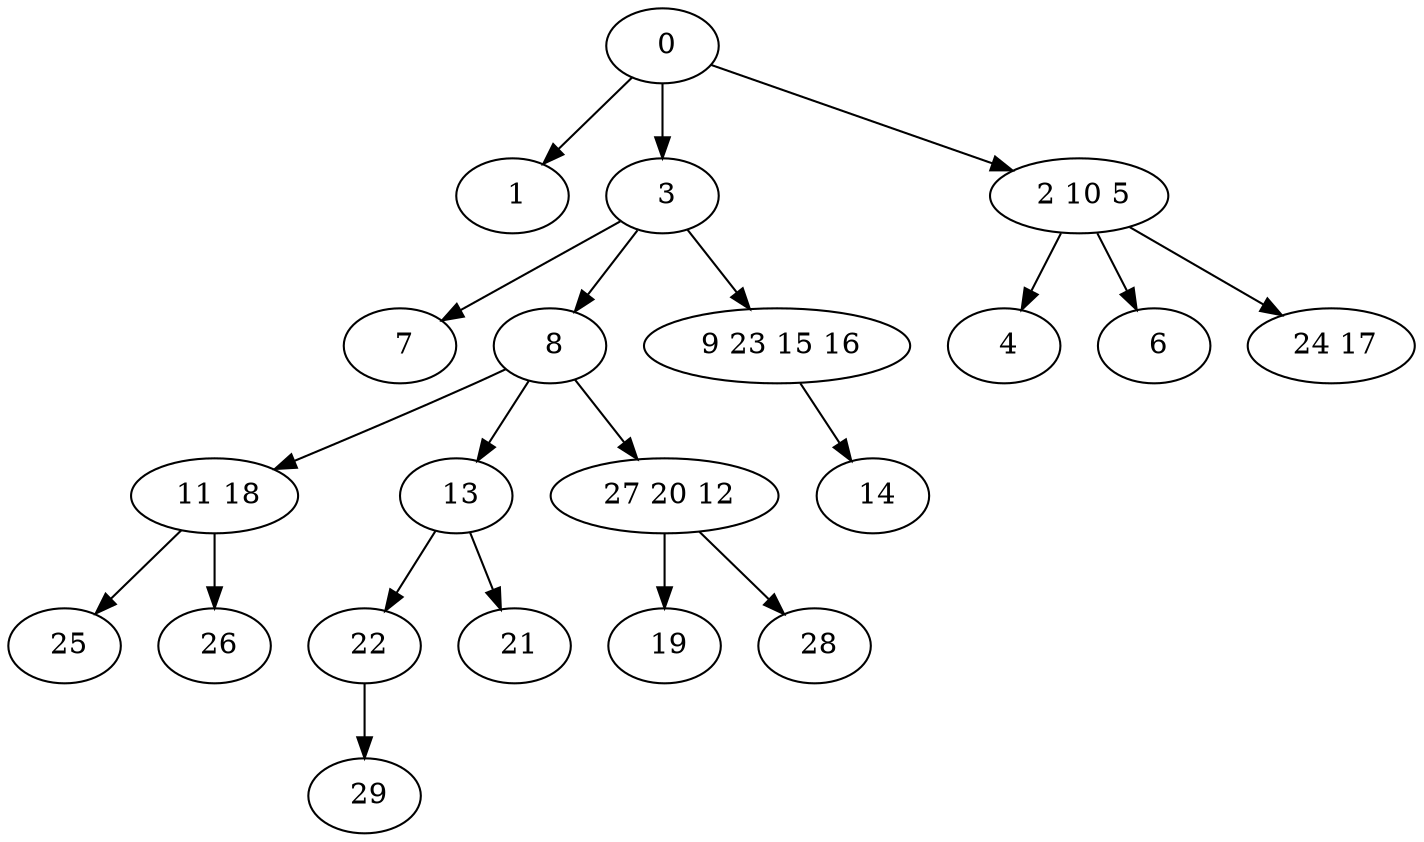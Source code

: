 digraph mytree {
" 0" -> " 1";
" 0" -> " 3";
" 0" -> " 2 10 5";
" 1";
" 3" -> " 7";
" 3" -> " 8";
" 3" -> " 9 23 15 16";
" 2 10 5" -> " 4";
" 2 10 5" -> " 6";
" 2 10 5" -> " 24 17";
" 7";
" 8" -> " 11 18";
" 8" -> " 13";
" 8" -> " 27 20 12";
" 9 23 15 16" -> " 14";
" 11 18" -> " 25";
" 11 18" -> " 26";
" 13" -> " 22";
" 13" -> " 21";
" 27 20 12" -> " 19";
" 27 20 12" -> " 28";
" 19";
" 14";
" 4";
" 25";
" 22" -> " 29";
" 29";
" 26";
" 28";
" 6";
" 24 17";
" 21";
}

